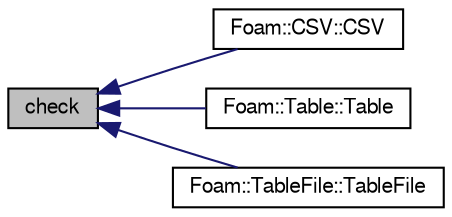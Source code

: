 digraph "check"
{
  bgcolor="transparent";
  edge [fontname="FreeSans",fontsize="10",labelfontname="FreeSans",labelfontsize="10"];
  node [fontname="FreeSans",fontsize="10",shape=record];
  rankdir="LR";
  Node1365 [label="check",height=0.2,width=0.4,color="black", fillcolor="grey75", style="filled", fontcolor="black"];
  Node1365 -> Node1366 [dir="back",color="midnightblue",fontsize="10",style="solid",fontname="FreeSans"];
  Node1366 [label="Foam::CSV::CSV",height=0.2,width=0.4,color="black",URL="$a27658.html#a79e501502d29945448107287dd0eb825",tooltip="Construct from entry name and dictionary. "];
  Node1365 -> Node1367 [dir="back",color="midnightblue",fontsize="10",style="solid",fontname="FreeSans"];
  Node1367 [label="Foam::Table::Table",height=0.2,width=0.4,color="black",URL="$a27670.html#a79898c5f374a9bb03c4dbb77b3f4739b",tooltip="Construct from entry name and Istream. "];
  Node1365 -> Node1368 [dir="back",color="midnightblue",fontsize="10",style="solid",fontname="FreeSans"];
  Node1368 [label="Foam::TableFile::TableFile",height=0.2,width=0.4,color="black",URL="$a27678.html#a49fc50433511a4447c8e5bb2356359a5",tooltip="Construct from entry name and Istream. "];
}
